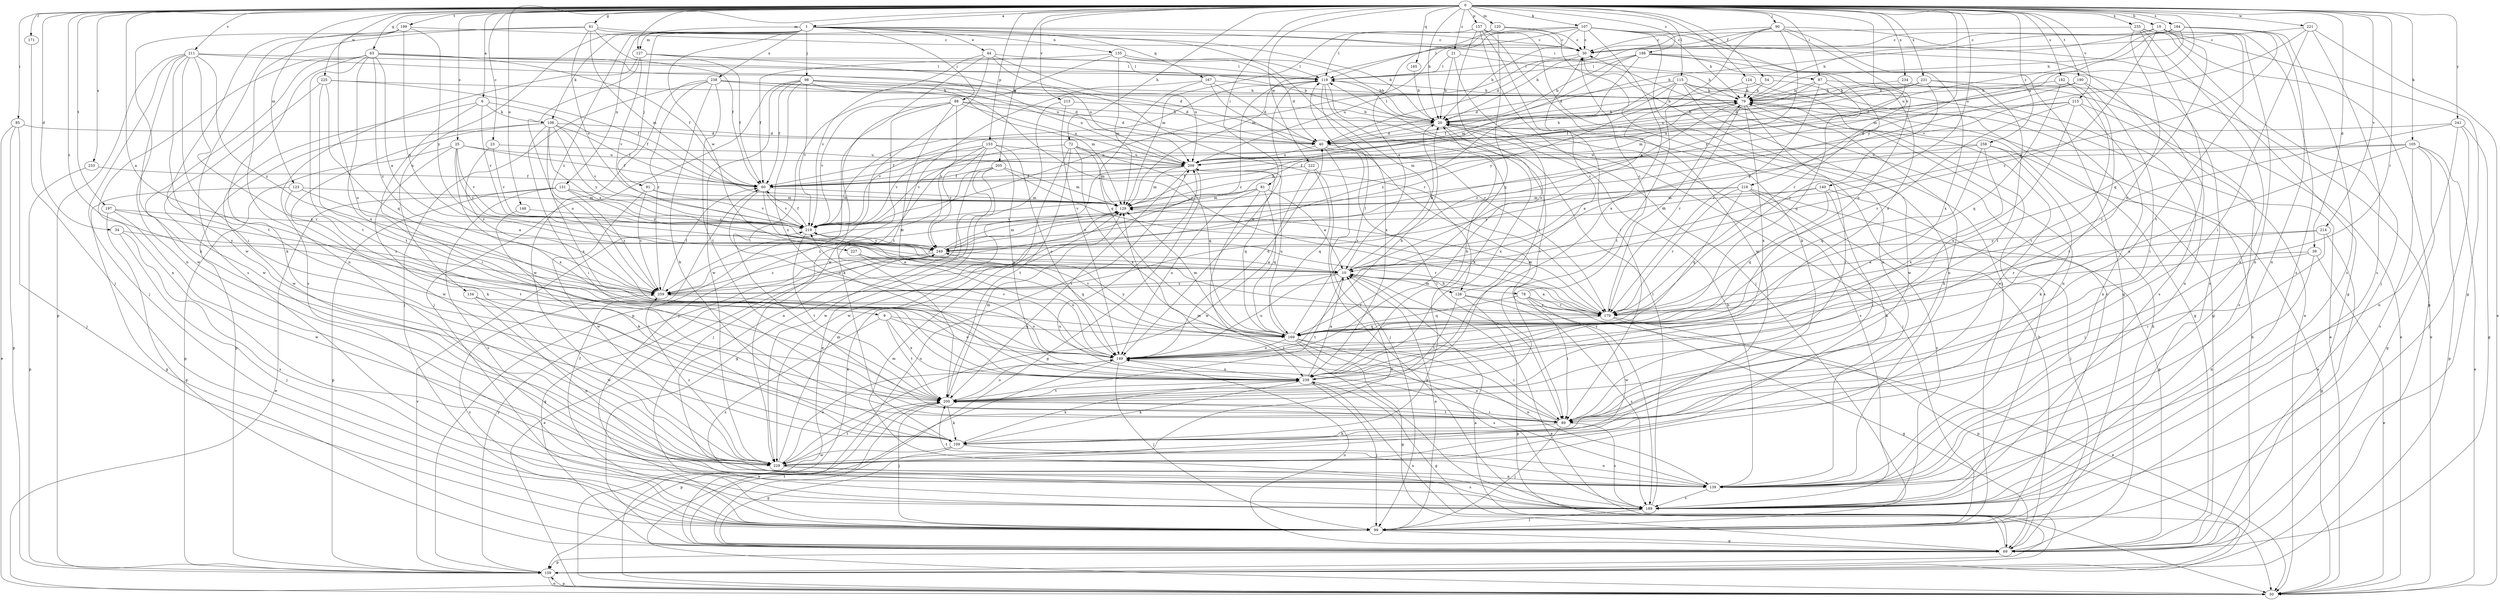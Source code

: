 strict digraph  {
0;
1;
6;
9;
10;
19;
20;
21;
23;
25;
30;
34;
39;
40;
44;
50;
54;
60;
61;
63;
69;
72;
78;
79;
81;
85;
87;
88;
89;
90;
91;
98;
99;
105;
107;
108;
109;
115;
119;
120;
123;
124;
127;
128;
129;
131;
134;
135;
139;
140;
148;
149;
153;
157;
159;
165;
167;
169;
171;
179;
182;
184;
188;
189;
190;
197;
199;
200;
205;
209;
211;
213;
214;
215;
218;
219;
221;
222;
225;
227;
229;
231;
233;
234;
235;
238;
239;
241;
249;
258;
259;
0 -> 1  [label=a];
0 -> 6  [label=a];
0 -> 9  [label=a];
0 -> 19  [label=b];
0 -> 20  [label=b];
0 -> 21  [label=c];
0 -> 23  [label=c];
0 -> 25  [label=c];
0 -> 34  [label=d];
0 -> 39  [label=d];
0 -> 54  [label=f];
0 -> 61  [label=g];
0 -> 63  [label=g];
0 -> 72  [label=h];
0 -> 81  [label=i];
0 -> 85  [label=i];
0 -> 87  [label=i];
0 -> 90  [label=j];
0 -> 105  [label=k];
0 -> 107  [label=k];
0 -> 115  [label=l];
0 -> 120  [label=m];
0 -> 123  [label=m];
0 -> 124  [label=m];
0 -> 127  [label=m];
0 -> 140  [label=o];
0 -> 148  [label=o];
0 -> 153  [label=p];
0 -> 157  [label=p];
0 -> 165  [label=q];
0 -> 171  [label=r];
0 -> 179  [label=r];
0 -> 182  [label=s];
0 -> 184  [label=s];
0 -> 188  [label=s];
0 -> 190  [label=t];
0 -> 197  [label=t];
0 -> 199  [label=t];
0 -> 205  [label=u];
0 -> 209  [label=u];
0 -> 211  [label=v];
0 -> 213  [label=v];
0 -> 214  [label=v];
0 -> 215  [label=v];
0 -> 218  [label=v];
0 -> 221  [label=w];
0 -> 222  [label=w];
0 -> 225  [label=w];
0 -> 231  [label=x];
0 -> 233  [label=x];
0 -> 234  [label=x];
0 -> 235  [label=x];
0 -> 241  [label=y];
0 -> 249  [label=y];
0 -> 258  [label=z];
0 -> 259  [label=z];
1 -> 30  [label=c];
1 -> 44  [label=e];
1 -> 87  [label=i];
1 -> 88  [label=i];
1 -> 91  [label=j];
1 -> 98  [label=j];
1 -> 108  [label=k];
1 -> 127  [label=m];
1 -> 128  [label=m];
1 -> 131  [label=n];
1 -> 134  [label=n];
1 -> 135  [label=n];
1 -> 167  [label=q];
1 -> 227  [label=w];
1 -> 238  [label=x];
1 -> 259  [label=z];
6 -> 60  [label=f];
6 -> 89  [label=i];
6 -> 108  [label=k];
6 -> 219  [label=v];
6 -> 229  [label=w];
9 -> 149  [label=o];
9 -> 169  [label=q];
9 -> 189  [label=s];
9 -> 200  [label=t];
9 -> 239  [label=x];
10 -> 20  [label=b];
10 -> 50  [label=e];
10 -> 78  [label=h];
10 -> 128  [label=m];
10 -> 149  [label=o];
10 -> 200  [label=t];
10 -> 259  [label=z];
19 -> 30  [label=c];
19 -> 79  [label=h];
19 -> 139  [label=n];
19 -> 169  [label=q];
19 -> 189  [label=s];
19 -> 200  [label=t];
19 -> 259  [label=z];
20 -> 40  [label=d];
20 -> 99  [label=j];
20 -> 119  [label=l];
20 -> 189  [label=s];
20 -> 219  [label=v];
20 -> 239  [label=x];
21 -> 20  [label=b];
21 -> 79  [label=h];
21 -> 119  [label=l];
21 -> 200  [label=t];
23 -> 209  [label=u];
23 -> 219  [label=v];
23 -> 259  [label=z];
25 -> 60  [label=f];
25 -> 109  [label=k];
25 -> 159  [label=p];
25 -> 209  [label=u];
25 -> 219  [label=v];
25 -> 239  [label=x];
25 -> 249  [label=y];
30 -> 119  [label=l];
30 -> 139  [label=n];
30 -> 209  [label=u];
34 -> 99  [label=j];
34 -> 189  [label=s];
34 -> 249  [label=y];
39 -> 10  [label=a];
39 -> 50  [label=e];
39 -> 89  [label=i];
39 -> 139  [label=n];
40 -> 79  [label=h];
40 -> 89  [label=i];
40 -> 99  [label=j];
40 -> 189  [label=s];
40 -> 209  [label=u];
44 -> 119  [label=l];
44 -> 159  [label=p];
44 -> 179  [label=r];
44 -> 209  [label=u];
44 -> 219  [label=v];
44 -> 229  [label=w];
50 -> 159  [label=p];
54 -> 20  [label=b];
54 -> 69  [label=g];
54 -> 79  [label=h];
60 -> 129  [label=m];
60 -> 149  [label=o];
60 -> 179  [label=r];
60 -> 219  [label=v];
61 -> 20  [label=b];
61 -> 30  [label=c];
61 -> 60  [label=f];
61 -> 129  [label=m];
61 -> 139  [label=n];
61 -> 189  [label=s];
61 -> 219  [label=v];
63 -> 10  [label=a];
63 -> 20  [label=b];
63 -> 60  [label=f];
63 -> 109  [label=k];
63 -> 119  [label=l];
63 -> 139  [label=n];
63 -> 200  [label=t];
63 -> 209  [label=u];
63 -> 229  [label=w];
63 -> 239  [label=x];
63 -> 259  [label=z];
69 -> 20  [label=b];
69 -> 79  [label=h];
69 -> 149  [label=o];
69 -> 159  [label=p];
69 -> 200  [label=t];
69 -> 209  [label=u];
69 -> 239  [label=x];
72 -> 50  [label=e];
72 -> 129  [label=m];
72 -> 169  [label=q];
72 -> 200  [label=t];
72 -> 209  [label=u];
72 -> 219  [label=v];
72 -> 239  [label=x];
78 -> 30  [label=c];
78 -> 89  [label=i];
78 -> 159  [label=p];
78 -> 169  [label=q];
78 -> 179  [label=r];
78 -> 229  [label=w];
79 -> 20  [label=b];
79 -> 89  [label=i];
79 -> 179  [label=r];
79 -> 229  [label=w];
79 -> 239  [label=x];
79 -> 259  [label=z];
81 -> 10  [label=a];
81 -> 129  [label=m];
81 -> 149  [label=o];
81 -> 169  [label=q];
81 -> 189  [label=s];
81 -> 219  [label=v];
85 -> 40  [label=d];
85 -> 50  [label=e];
85 -> 99  [label=j];
85 -> 159  [label=p];
87 -> 79  [label=h];
87 -> 169  [label=q];
87 -> 179  [label=r];
87 -> 189  [label=s];
87 -> 209  [label=u];
88 -> 20  [label=b];
88 -> 40  [label=d];
88 -> 99  [label=j];
88 -> 109  [label=k];
88 -> 149  [label=o];
88 -> 209  [label=u];
88 -> 219  [label=v];
88 -> 249  [label=y];
89 -> 99  [label=j];
89 -> 109  [label=k];
89 -> 129  [label=m];
89 -> 149  [label=o];
89 -> 189  [label=s];
89 -> 200  [label=t];
90 -> 10  [label=a];
90 -> 20  [label=b];
90 -> 30  [label=c];
90 -> 40  [label=d];
90 -> 69  [label=g];
90 -> 149  [label=o];
90 -> 239  [label=x];
90 -> 249  [label=y];
91 -> 129  [label=m];
91 -> 219  [label=v];
91 -> 229  [label=w];
91 -> 259  [label=z];
98 -> 40  [label=d];
98 -> 60  [label=f];
98 -> 79  [label=h];
98 -> 99  [label=j];
98 -> 179  [label=r];
98 -> 209  [label=u];
98 -> 219  [label=v];
98 -> 229  [label=w];
98 -> 239  [label=x];
99 -> 10  [label=a];
99 -> 30  [label=c];
99 -> 60  [label=f];
99 -> 69  [label=g];
99 -> 259  [label=z];
105 -> 50  [label=e];
105 -> 60  [label=f];
105 -> 69  [label=g];
105 -> 149  [label=o];
105 -> 159  [label=p];
105 -> 189  [label=s];
105 -> 209  [label=u];
107 -> 20  [label=b];
107 -> 30  [label=c];
107 -> 50  [label=e];
107 -> 69  [label=g];
107 -> 79  [label=h];
107 -> 119  [label=l];
107 -> 129  [label=m];
107 -> 139  [label=n];
107 -> 219  [label=v];
107 -> 239  [label=x];
108 -> 10  [label=a];
108 -> 40  [label=d];
108 -> 60  [label=f];
108 -> 89  [label=i];
108 -> 159  [label=p];
108 -> 219  [label=v];
108 -> 229  [label=w];
108 -> 239  [label=x];
108 -> 249  [label=y];
109 -> 69  [label=g];
109 -> 139  [label=n];
109 -> 229  [label=w];
109 -> 239  [label=x];
115 -> 40  [label=d];
115 -> 50  [label=e];
115 -> 60  [label=f];
115 -> 69  [label=g];
115 -> 79  [label=h];
115 -> 139  [label=n];
115 -> 229  [label=w];
115 -> 249  [label=y];
115 -> 259  [label=z];
119 -> 79  [label=h];
119 -> 89  [label=i];
119 -> 109  [label=k];
119 -> 149  [label=o];
119 -> 239  [label=x];
119 -> 259  [label=z];
120 -> 10  [label=a];
120 -> 30  [label=c];
120 -> 99  [label=j];
120 -> 119  [label=l];
120 -> 169  [label=q];
123 -> 10  [label=a];
123 -> 69  [label=g];
123 -> 129  [label=m];
123 -> 200  [label=t];
124 -> 79  [label=h];
124 -> 189  [label=s];
124 -> 200  [label=t];
127 -> 60  [label=f];
127 -> 119  [label=l];
127 -> 149  [label=o];
127 -> 189  [label=s];
127 -> 209  [label=u];
127 -> 219  [label=v];
128 -> 30  [label=c];
128 -> 159  [label=p];
128 -> 179  [label=r];
128 -> 189  [label=s];
128 -> 200  [label=t];
129 -> 219  [label=v];
129 -> 259  [label=z];
131 -> 50  [label=e];
131 -> 129  [label=m];
131 -> 159  [label=p];
131 -> 189  [label=s];
131 -> 249  [label=y];
131 -> 259  [label=z];
134 -> 139  [label=n];
134 -> 179  [label=r];
134 -> 229  [label=w];
135 -> 20  [label=b];
135 -> 40  [label=d];
135 -> 60  [label=f];
135 -> 89  [label=i];
135 -> 119  [label=l];
135 -> 129  [label=m];
139 -> 20  [label=b];
139 -> 189  [label=s];
139 -> 200  [label=t];
139 -> 209  [label=u];
140 -> 89  [label=i];
140 -> 99  [label=j];
140 -> 129  [label=m];
140 -> 169  [label=q];
140 -> 219  [label=v];
148 -> 109  [label=k];
148 -> 219  [label=v];
149 -> 20  [label=b];
149 -> 40  [label=d];
149 -> 50  [label=e];
149 -> 99  [label=j];
149 -> 219  [label=v];
149 -> 239  [label=x];
153 -> 60  [label=f];
153 -> 99  [label=j];
153 -> 139  [label=n];
153 -> 149  [label=o];
153 -> 209  [label=u];
153 -> 219  [label=v];
153 -> 239  [label=x];
153 -> 249  [label=y];
157 -> 30  [label=c];
157 -> 89  [label=i];
157 -> 99  [label=j];
157 -> 109  [label=k];
157 -> 129  [label=m];
157 -> 149  [label=o];
157 -> 229  [label=w];
159 -> 10  [label=a];
159 -> 50  [label=e];
159 -> 79  [label=h];
159 -> 219  [label=v];
159 -> 249  [label=y];
165 -> 20  [label=b];
167 -> 40  [label=d];
167 -> 79  [label=h];
167 -> 169  [label=q];
167 -> 179  [label=r];
167 -> 200  [label=t];
169 -> 69  [label=g];
169 -> 89  [label=i];
169 -> 119  [label=l];
169 -> 129  [label=m];
169 -> 139  [label=n];
169 -> 149  [label=o];
169 -> 189  [label=s];
169 -> 209  [label=u];
169 -> 219  [label=v];
169 -> 249  [label=y];
171 -> 99  [label=j];
179 -> 10  [label=a];
179 -> 50  [label=e];
179 -> 69  [label=g];
179 -> 79  [label=h];
179 -> 129  [label=m];
179 -> 169  [label=q];
182 -> 79  [label=h];
182 -> 89  [label=i];
182 -> 169  [label=q];
182 -> 200  [label=t];
184 -> 10  [label=a];
184 -> 20  [label=b];
184 -> 30  [label=c];
184 -> 79  [label=h];
184 -> 129  [label=m];
184 -> 139  [label=n];
184 -> 189  [label=s];
184 -> 209  [label=u];
188 -> 20  [label=b];
188 -> 40  [label=d];
188 -> 119  [label=l];
188 -> 129  [label=m];
188 -> 149  [label=o];
188 -> 179  [label=r];
188 -> 189  [label=s];
189 -> 99  [label=j];
189 -> 119  [label=l];
189 -> 129  [label=m];
190 -> 10  [label=a];
190 -> 40  [label=d];
190 -> 79  [label=h];
190 -> 89  [label=i];
190 -> 139  [label=n];
197 -> 69  [label=g];
197 -> 219  [label=v];
197 -> 229  [label=w];
197 -> 259  [label=z];
199 -> 10  [label=a];
199 -> 30  [label=c];
199 -> 139  [label=n];
199 -> 149  [label=o];
199 -> 229  [label=w];
199 -> 249  [label=y];
200 -> 89  [label=i];
200 -> 99  [label=j];
200 -> 109  [label=k];
200 -> 129  [label=m];
200 -> 149  [label=o];
200 -> 159  [label=p];
205 -> 60  [label=f];
205 -> 69  [label=g];
205 -> 129  [label=m];
205 -> 179  [label=r];
205 -> 229  [label=w];
205 -> 259  [label=z];
209 -> 60  [label=f];
209 -> 69  [label=g];
209 -> 129  [label=m];
209 -> 169  [label=q];
209 -> 200  [label=t];
209 -> 229  [label=w];
211 -> 40  [label=d];
211 -> 89  [label=i];
211 -> 99  [label=j];
211 -> 109  [label=k];
211 -> 119  [label=l];
211 -> 159  [label=p];
211 -> 200  [label=t];
211 -> 239  [label=x];
211 -> 259  [label=z];
213 -> 20  [label=b];
213 -> 50  [label=e];
213 -> 149  [label=o];
214 -> 69  [label=g];
214 -> 89  [label=i];
214 -> 179  [label=r];
214 -> 249  [label=y];
215 -> 20  [label=b];
215 -> 139  [label=n];
215 -> 179  [label=r];
215 -> 189  [label=s];
215 -> 209  [label=u];
215 -> 239  [label=x];
218 -> 69  [label=g];
218 -> 109  [label=k];
218 -> 129  [label=m];
218 -> 169  [label=q];
218 -> 179  [label=r];
218 -> 189  [label=s];
218 -> 249  [label=y];
219 -> 60  [label=f];
219 -> 119  [label=l];
219 -> 179  [label=r];
219 -> 200  [label=t];
219 -> 249  [label=y];
221 -> 30  [label=c];
221 -> 50  [label=e];
221 -> 89  [label=i];
221 -> 189  [label=s];
221 -> 219  [label=v];
222 -> 50  [label=e];
222 -> 60  [label=f];
222 -> 169  [label=q];
222 -> 229  [label=w];
225 -> 60  [label=f];
225 -> 79  [label=h];
225 -> 169  [label=q];
225 -> 200  [label=t];
225 -> 229  [label=w];
227 -> 10  [label=a];
227 -> 149  [label=o];
227 -> 169  [label=q];
229 -> 10  [label=a];
229 -> 79  [label=h];
229 -> 129  [label=m];
229 -> 139  [label=n];
229 -> 149  [label=o];
229 -> 189  [label=s];
229 -> 200  [label=t];
229 -> 259  [label=z];
231 -> 40  [label=d];
231 -> 50  [label=e];
231 -> 60  [label=f];
231 -> 79  [label=h];
231 -> 179  [label=r];
231 -> 200  [label=t];
233 -> 60  [label=f];
233 -> 159  [label=p];
234 -> 50  [label=e];
234 -> 79  [label=h];
234 -> 129  [label=m];
235 -> 30  [label=c];
235 -> 69  [label=g];
235 -> 89  [label=i];
235 -> 99  [label=j];
235 -> 139  [label=n];
235 -> 149  [label=o];
235 -> 159  [label=p];
238 -> 40  [label=d];
238 -> 79  [label=h];
238 -> 99  [label=j];
238 -> 109  [label=k];
238 -> 129  [label=m];
238 -> 200  [label=t];
238 -> 229  [label=w];
238 -> 259  [label=z];
239 -> 10  [label=a];
239 -> 20  [label=b];
239 -> 69  [label=g];
239 -> 99  [label=j];
239 -> 109  [label=k];
239 -> 200  [label=t];
241 -> 40  [label=d];
241 -> 69  [label=g];
241 -> 99  [label=j];
241 -> 139  [label=n];
241 -> 179  [label=r];
249 -> 10  [label=a];
249 -> 50  [label=e];
249 -> 69  [label=g];
249 -> 79  [label=h];
249 -> 129  [label=m];
249 -> 259  [label=z];
258 -> 10  [label=a];
258 -> 50  [label=e];
258 -> 109  [label=k];
258 -> 169  [label=q];
258 -> 209  [label=u];
258 -> 239  [label=x];
259 -> 60  [label=f];
259 -> 149  [label=o];
}
